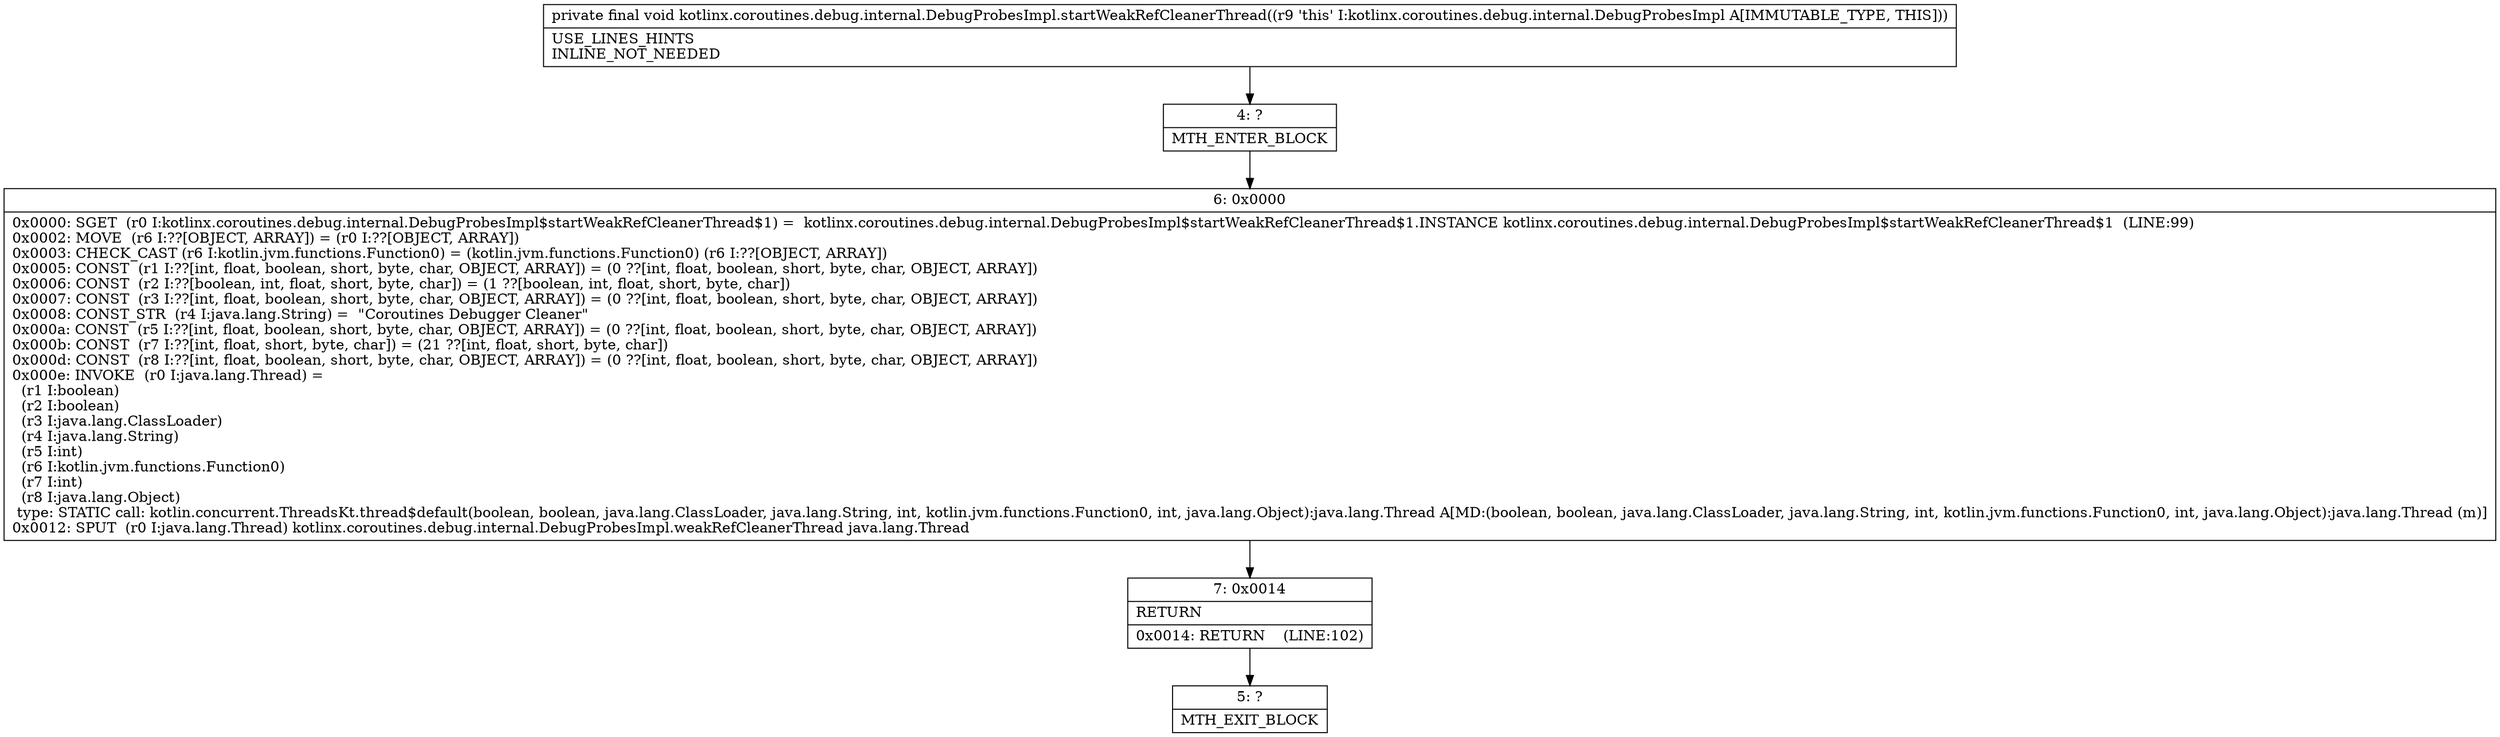 digraph "CFG forkotlinx.coroutines.debug.internal.DebugProbesImpl.startWeakRefCleanerThread()V" {
Node_4 [shape=record,label="{4\:\ ?|MTH_ENTER_BLOCK\l}"];
Node_6 [shape=record,label="{6\:\ 0x0000|0x0000: SGET  (r0 I:kotlinx.coroutines.debug.internal.DebugProbesImpl$startWeakRefCleanerThread$1) =  kotlinx.coroutines.debug.internal.DebugProbesImpl$startWeakRefCleanerThread$1.INSTANCE kotlinx.coroutines.debug.internal.DebugProbesImpl$startWeakRefCleanerThread$1  (LINE:99)\l0x0002: MOVE  (r6 I:??[OBJECT, ARRAY]) = (r0 I:??[OBJECT, ARRAY]) \l0x0003: CHECK_CAST (r6 I:kotlin.jvm.functions.Function0) = (kotlin.jvm.functions.Function0) (r6 I:??[OBJECT, ARRAY]) \l0x0005: CONST  (r1 I:??[int, float, boolean, short, byte, char, OBJECT, ARRAY]) = (0 ??[int, float, boolean, short, byte, char, OBJECT, ARRAY]) \l0x0006: CONST  (r2 I:??[boolean, int, float, short, byte, char]) = (1 ??[boolean, int, float, short, byte, char]) \l0x0007: CONST  (r3 I:??[int, float, boolean, short, byte, char, OBJECT, ARRAY]) = (0 ??[int, float, boolean, short, byte, char, OBJECT, ARRAY]) \l0x0008: CONST_STR  (r4 I:java.lang.String) =  \"Coroutines Debugger Cleaner\" \l0x000a: CONST  (r5 I:??[int, float, boolean, short, byte, char, OBJECT, ARRAY]) = (0 ??[int, float, boolean, short, byte, char, OBJECT, ARRAY]) \l0x000b: CONST  (r7 I:??[int, float, short, byte, char]) = (21 ??[int, float, short, byte, char]) \l0x000d: CONST  (r8 I:??[int, float, boolean, short, byte, char, OBJECT, ARRAY]) = (0 ??[int, float, boolean, short, byte, char, OBJECT, ARRAY]) \l0x000e: INVOKE  (r0 I:java.lang.Thread) = \l  (r1 I:boolean)\l  (r2 I:boolean)\l  (r3 I:java.lang.ClassLoader)\l  (r4 I:java.lang.String)\l  (r5 I:int)\l  (r6 I:kotlin.jvm.functions.Function0)\l  (r7 I:int)\l  (r8 I:java.lang.Object)\l type: STATIC call: kotlin.concurrent.ThreadsKt.thread$default(boolean, boolean, java.lang.ClassLoader, java.lang.String, int, kotlin.jvm.functions.Function0, int, java.lang.Object):java.lang.Thread A[MD:(boolean, boolean, java.lang.ClassLoader, java.lang.String, int, kotlin.jvm.functions.Function0, int, java.lang.Object):java.lang.Thread (m)]\l0x0012: SPUT  (r0 I:java.lang.Thread) kotlinx.coroutines.debug.internal.DebugProbesImpl.weakRefCleanerThread java.lang.Thread \l}"];
Node_7 [shape=record,label="{7\:\ 0x0014|RETURN\l|0x0014: RETURN    (LINE:102)\l}"];
Node_5 [shape=record,label="{5\:\ ?|MTH_EXIT_BLOCK\l}"];
MethodNode[shape=record,label="{private final void kotlinx.coroutines.debug.internal.DebugProbesImpl.startWeakRefCleanerThread((r9 'this' I:kotlinx.coroutines.debug.internal.DebugProbesImpl A[IMMUTABLE_TYPE, THIS]))  | USE_LINES_HINTS\lINLINE_NOT_NEEDED\l}"];
MethodNode -> Node_4;Node_4 -> Node_6;
Node_6 -> Node_7;
Node_7 -> Node_5;
}

